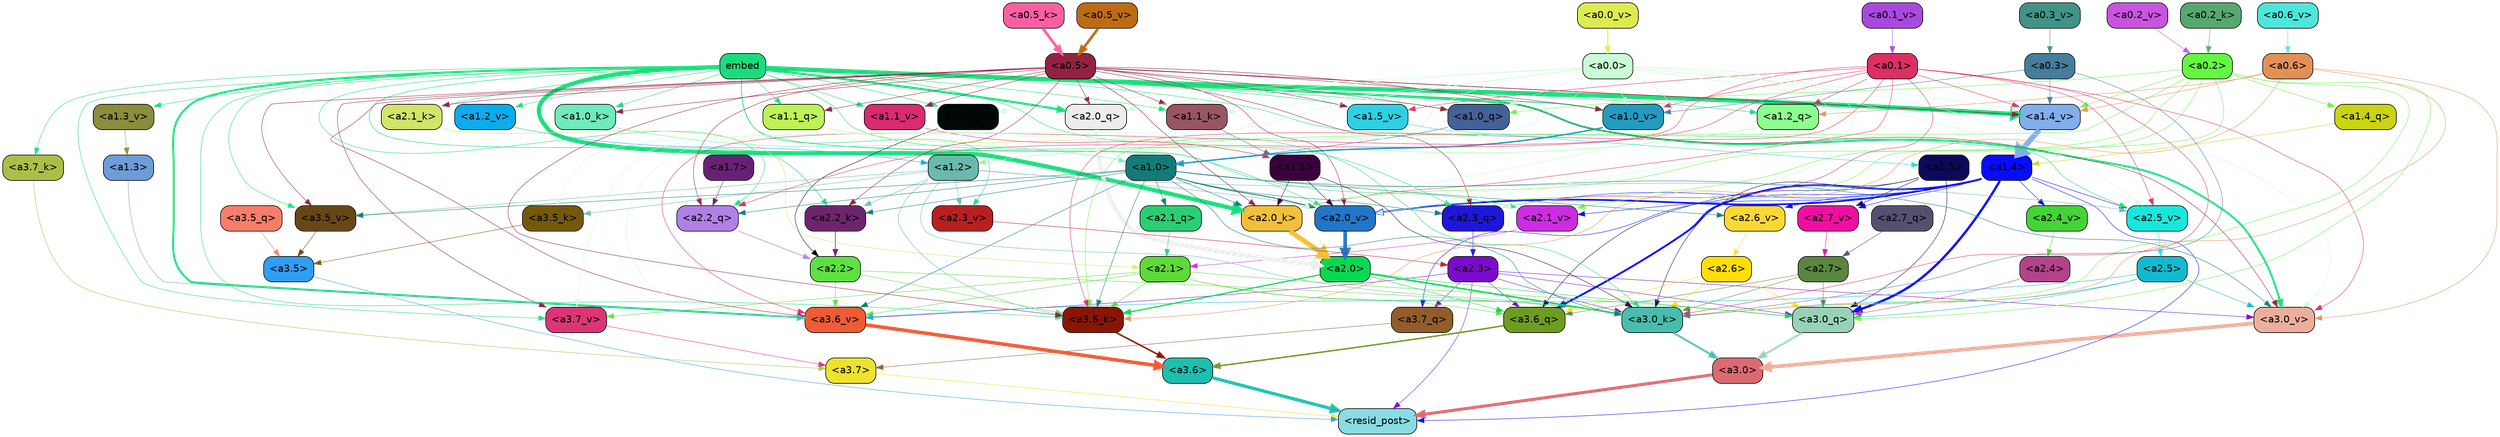 strict digraph "" {
	graph [bgcolor=transparent,
		layout=dot,
		overlap=false,
		splines=true
	];
	"<a3.7>"	[color=black,
		fillcolor="#ede32c",
		fontname=Helvetica,
		shape=box,
		style="filled, rounded"];
	"<resid_post>"	[color=black,
		fillcolor="#88dce4",
		fontname=Helvetica,
		shape=box,
		style="filled, rounded"];
	"<a3.7>" -> "<resid_post>"	[color="#ede32c",
		penwidth=0.6239100098609924];
	"<a3.6>"	[color=black,
		fillcolor="#1dbfaf",
		fontname=Helvetica,
		shape=box,
		style="filled, rounded"];
	"<a3.6>" -> "<resid_post>"	[color="#1dbfaf",
		penwidth=4.569062113761902];
	"<a3.5>"	[color=black,
		fillcolor="#309ef1",
		fontname=Helvetica,
		shape=box,
		style="filled, rounded"];
	"<a3.5>" -> "<resid_post>"	[color="#309ef1",
		penwidth=0.6];
	"<a3.0>"	[color=black,
		fillcolor="#dc6a72",
		fontname=Helvetica,
		shape=box,
		style="filled, rounded"];
	"<a3.0>" -> "<resid_post>"	[color="#dc6a72",
		penwidth=4.283544182777405];
	"<a2.3>"	[color=black,
		fillcolor="#7b0bcd",
		fontname=Helvetica,
		shape=box,
		style="filled, rounded"];
	"<a2.3>" -> "<resid_post>"	[color="#7b0bcd",
		penwidth=0.6];
	"<a3.7_q>"	[color=black,
		fillcolor="#925c2b",
		fontname=Helvetica,
		shape=box,
		style="filled, rounded"];
	"<a2.3>" -> "<a3.7_q>"	[color="#7b0bcd",
		penwidth=0.6];
	"<a3.6_q>"	[color=black,
		fillcolor="#6d9c20",
		fontname=Helvetica,
		shape=box,
		style="filled, rounded"];
	"<a2.3>" -> "<a3.6_q>"	[color="#7b0bcd",
		penwidth=0.6];
	"<a3.0_q>"	[color=black,
		fillcolor="#98d2b6",
		fontname=Helvetica,
		shape=box,
		style="filled, rounded"];
	"<a2.3>" -> "<a3.0_q>"	[color="#7b0bcd",
		penwidth=0.6];
	"<a3.0_k>"	[color=black,
		fillcolor="#48bdae",
		fontname=Helvetica,
		shape=box,
		style="filled, rounded"];
	"<a2.3>" -> "<a3.0_k>"	[color="#7b0bcd",
		penwidth=0.6];
	"<a3.6_v>"	[color=black,
		fillcolor="#ee5b35",
		fontname=Helvetica,
		shape=box,
		style="filled, rounded"];
	"<a2.3>" -> "<a3.6_v>"	[color="#7b0bcd",
		penwidth=0.6];
	"<a3.0_v>"	[color=black,
		fillcolor="#ecaf9c",
		fontname=Helvetica,
		shape=box,
		style="filled, rounded"];
	"<a2.3>" -> "<a3.0_v>"	[color="#7b0bcd",
		penwidth=0.6];
	"<a1.4>"	[color=black,
		fillcolor="#070bfe",
		fontname=Helvetica,
		shape=box,
		style="filled, rounded"];
	"<a1.4>" -> "<resid_post>"	[color="#070bfe",
		penwidth=0.6];
	"<a1.4>" -> "<a3.7_q>"	[color="#070bfe",
		penwidth=0.6];
	"<a1.4>" -> "<a3.6_q>"	[color="#070bfe",
		penwidth=2.6908124685287476];
	"<a1.4>" -> "<a3.0_q>"	[color="#070bfe",
		penwidth=3.32076895236969];
	"<a2.3_q>"	[color=black,
		fillcolor="#1e16da",
		fontname=Helvetica,
		shape=box,
		style="filled, rounded"];
	"<a1.4>" -> "<a2.3_q>"	[color="#070bfe",
		penwidth=0.6];
	"<a2.7_v>"	[color=black,
		fillcolor="#f10da0",
		fontname=Helvetica,
		shape=box,
		style="filled, rounded"];
	"<a1.4>" -> "<a2.7_v>"	[color="#070bfe",
		penwidth=0.6];
	"<a2.6_v>"	[color=black,
		fillcolor="#fad834",
		fontname=Helvetica,
		shape=box,
		style="filled, rounded"];
	"<a1.4>" -> "<a2.6_v>"	[color="#070bfe",
		penwidth=0.6];
	"<a2.5_v>"	[color=black,
		fillcolor="#18e7dd",
		fontname=Helvetica,
		shape=box,
		style="filled, rounded"];
	"<a1.4>" -> "<a2.5_v>"	[color="#070bfe",
		penwidth=0.6];
	"<a2.4_v>"	[color=black,
		fillcolor="#43d435",
		fontname=Helvetica,
		shape=box,
		style="filled, rounded"];
	"<a1.4>" -> "<a2.4_v>"	[color="#070bfe",
		penwidth=0.6];
	"<a2.1_v>"	[color=black,
		fillcolor="#ce2be3",
		fontname=Helvetica,
		shape=box,
		style="filled, rounded"];
	"<a1.4>" -> "<a2.1_v>"	[color="#070bfe",
		penwidth=0.6];
	"<a2.0_v>"	[color=black,
		fillcolor="#2176c9",
		fontname=Helvetica,
		shape=box,
		style="filled, rounded"];
	"<a1.4>" -> "<a2.0_v>"	[color="#070bfe",
		penwidth=2.3065454959869385];
	"<a3.7_q>" -> "<a3.7>"	[color="#925c2b",
		penwidth=0.6];
	"<a3.6_q>" -> "<a3.6>"	[color="#6d9c20",
		penwidth=2.03758105635643];
	"<a3.5_q>"	[color=black,
		fillcolor="#f87d69",
		fontname=Helvetica,
		shape=box,
		style="filled, rounded"];
	"<a3.5_q>" -> "<a3.5>"	[color="#f87d69",
		penwidth=0.6];
	"<a3.0_q>" -> "<a3.0>"	[color="#98d2b6",
		penwidth=2.8638100624084473];
	"<a3.7_k>"	[color=black,
		fillcolor="#abbe47",
		fontname=Helvetica,
		shape=box,
		style="filled, rounded"];
	"<a3.7_k>" -> "<a3.7>"	[color="#abbe47",
		penwidth=0.6];
	"<a3.6_k>"	[color=black,
		fillcolor="#891602",
		fontname=Helvetica,
		shape=box,
		style="filled, rounded"];
	"<a3.6_k>" -> "<a3.6>"	[color="#891602",
		penwidth=2.174198240041733];
	"<a3.5_k>"	[color=black,
		fillcolor="#74590b",
		fontname=Helvetica,
		shape=box,
		style="filled, rounded"];
	"<a3.5_k>" -> "<a3.5>"	[color="#74590b",
		penwidth=0.6];
	"<a3.0_k>" -> "<a3.0>"	[color="#48bdae",
		penwidth=2.6274144649505615];
	"<a3.7_v>"	[color=black,
		fillcolor="#dc3575",
		fontname=Helvetica,
		shape=box,
		style="filled, rounded"];
	"<a3.7_v>" -> "<a3.7>"	[color="#dc3575",
		penwidth=0.6];
	"<a3.6_v>" -> "<a3.6>"	[color="#ee5b35",
		penwidth=5.002329230308533];
	"<a3.5_v>"	[color=black,
		fillcolor="#684716",
		fontname=Helvetica,
		shape=box,
		style="filled, rounded"];
	"<a3.5_v>" -> "<a3.5>"	[color="#684716",
		penwidth=0.6];
	"<a3.0_v>" -> "<a3.0>"	[color="#ecaf9c",
		penwidth=5.188832879066467];
	"<a2.7>"	[color=black,
		fillcolor="#5a8642",
		fontname=Helvetica,
		shape=box,
		style="filled, rounded"];
	"<a2.7>" -> "<a3.6_q>"	[color="#5a8642",
		penwidth=0.6];
	"<a2.7>" -> "<a3.0_q>"	[color="#5a8642",
		penwidth=0.6];
	"<a2.7>" -> "<a3.0_k>"	[color="#5a8642",
		penwidth=0.6];
	"<a2.6>"	[color=black,
		fillcolor="#fddd0a",
		fontname=Helvetica,
		shape=box,
		style="filled, rounded"];
	"<a2.6>" -> "<a3.6_q>"	[color="#fddd0a",
		penwidth=0.6];
	"<a2.6>" -> "<a3.0_q>"	[color="#fddd0a",
		penwidth=0.6];
	"<a2.6>" -> "<a3.0_k>"	[color="#fddd0a",
		penwidth=0.6];
	"<a2.1>"	[color=black,
		fillcolor="#5eda39",
		fontname=Helvetica,
		shape=box,
		style="filled, rounded"];
	"<a2.1>" -> "<a3.6_q>"	[color="#5eda39",
		penwidth=0.6];
	"<a2.1>" -> "<a3.0_q>"	[color="#5eda39",
		penwidth=0.6];
	"<a2.1>" -> "<a3.6_k>"	[color="#5eda39",
		penwidth=0.6];
	"<a2.1>" -> "<a3.0_k>"	[color="#5eda39",
		penwidth=0.6];
	"<a2.1>" -> "<a3.7_v>"	[color="#5eda39",
		penwidth=0.6];
	"<a2.1>" -> "<a3.6_v>"	[color="#5eda39",
		penwidth=0.6];
	"<a2.0>"	[color=black,
		fillcolor="#0ad852",
		fontname=Helvetica,
		shape=box,
		style="filled, rounded"];
	"<a2.0>" -> "<a3.6_q>"	[color="#0ad852",
		penwidth=0.6];
	"<a2.0>" -> "<a3.0_q>"	[color="#0ad852",
		penwidth=0.6];
	"<a2.0>" -> "<a3.6_k>"	[color="#0ad852",
		penwidth=1.6254686117172241];
	"<a2.0>" -> "<a3.0_k>"	[color="#0ad852",
		penwidth=2.182972814887762];
	"<a1.5>"	[color=black,
		fillcolor="#0c0959",
		fontname=Helvetica,
		shape=box,
		style="filled, rounded"];
	"<a1.5>" -> "<a3.6_q>"	[color="#0c0959",
		penwidth=0.6];
	"<a1.5>" -> "<a3.0_q>"	[color="#0c0959",
		penwidth=0.6];
	"<a1.5>" -> "<a3.0_k>"	[color="#0c0959",
		penwidth=0.6];
	"<a1.5>" -> "<a2.7_v>"	[color="#0c0959",
		penwidth=0.6];
	"<a2.5>"	[color=black,
		fillcolor="#13bacf",
		fontname=Helvetica,
		shape=box,
		style="filled, rounded"];
	"<a2.5>" -> "<a3.0_q>"	[color="#13bacf",
		penwidth=0.6];
	"<a2.5>" -> "<a3.0_k>"	[color="#13bacf",
		penwidth=0.6];
	"<a2.5>" -> "<a3.6_v>"	[color="#13bacf",
		penwidth=0.6];
	"<a2.5>" -> "<a3.0_v>"	[color="#13bacf",
		penwidth=0.6];
	"<a2.4>"	[color=black,
		fillcolor="#b2438a",
		fontname=Helvetica,
		shape=box,
		style="filled, rounded"];
	"<a2.4>" -> "<a3.0_q>"	[color="#b2438a",
		penwidth=0.6];
	"<a0.2>"	[color=black,
		fillcolor="#64f641",
		fontname=Helvetica,
		shape=box,
		style="filled, rounded"];
	"<a0.2>" -> "<a3.0_q>"	[color="#64f641",
		penwidth=0.6];
	"<a0.2>" -> "<a3.6_k>"	[color="#64f641",
		penwidth=0.6];
	"<a0.2>" -> "<a3.0_k>"	[color="#64f641",
		penwidth=0.6];
	"<a2.0_k>"	[color=black,
		fillcolor="#f2bf3b",
		fontname=Helvetica,
		shape=box,
		style="filled, rounded"];
	"<a0.2>" -> "<a2.0_k>"	[color="#64f641",
		penwidth=0.6];
	"<a0.2>" -> "<a2.1_v>"	[color="#64f641",
		penwidth=0.6];
	"<a0.2>" -> "<a2.0_v>"	[color="#64f641",
		penwidth=0.6];
	"<a1.4_q>"	[color=black,
		fillcolor="#cad411",
		fontname=Helvetica,
		shape=box,
		style="filled, rounded"];
	"<a0.2>" -> "<a1.4_q>"	[color="#64f641",
		penwidth=0.6];
	"<a1.0_q>"	[color=black,
		fillcolor="#446199",
		fontname=Helvetica,
		shape=box,
		style="filled, rounded"];
	"<a0.2>" -> "<a1.0_q>"	[color="#64f641",
		penwidth=0.6];
	"<a1.4_v>"	[color=black,
		fillcolor="#82aeeb",
		fontname=Helvetica,
		shape=box,
		style="filled, rounded"];
	"<a0.2>" -> "<a1.4_v>"	[color="#64f641",
		penwidth=0.6];
	embed	[color=black,
		fillcolor="#19dd7b",
		fontname=Helvetica,
		shape=box,
		style="filled, rounded"];
	embed -> "<a3.7_k>"	[color="#19dd7b",
		penwidth=0.6];
	embed -> "<a3.6_k>"	[color="#19dd7b",
		penwidth=0.6];
	embed -> "<a3.0_k>"	[color="#19dd7b",
		penwidth=0.6];
	embed -> "<a3.7_v>"	[color="#19dd7b",
		penwidth=0.6];
	embed -> "<a3.6_v>"	[color="#19dd7b",
		penwidth=2.809220314025879];
	embed -> "<a3.5_v>"	[color="#19dd7b",
		penwidth=0.6];
	embed -> "<a3.0_v>"	[color="#19dd7b",
		penwidth=2.754121422767639];
	embed -> "<a2.3_q>"	[color="#19dd7b",
		penwidth=0.6];
	"<a2.2_q>"	[color=black,
		fillcolor="#af80e5",
		fontname=Helvetica,
		shape=box,
		style="filled, rounded"];
	embed -> "<a2.2_q>"	[color="#19dd7b",
		penwidth=0.6];
	"<a2.0_q>"	[color=black,
		fillcolor="#eceeec",
		fontname=Helvetica,
		shape=box,
		style="filled, rounded"];
	embed -> "<a2.0_q>"	[color="#19dd7b",
		penwidth=3.102177858352661];
	"<a2.2_k>"	[color=black,
		fillcolor="#6e246d",
		fontname=Helvetica,
		shape=box,
		style="filled, rounded"];
	embed -> "<a2.2_k>"	[color="#19dd7b",
		penwidth=0.6805839538574219];
	"<a2.1_k>"	[color=black,
		fillcolor="#d2e46a",
		fontname=Helvetica,
		shape=box,
		style="filled, rounded"];
	embed -> "<a2.1_k>"	[color="#19dd7b",
		penwidth=0.6];
	embed -> "<a2.0_k>"	[color="#19dd7b",
		penwidth=5.977519929409027];
	embed -> "<a2.5_v>"	[color="#19dd7b",
		penwidth=0.6];
	"<a2.3_v>"	[color=black,
		fillcolor="#b81f1f",
		fontname=Helvetica,
		shape=box,
		style="filled, rounded"];
	embed -> "<a2.3_v>"	[color="#19dd7b",
		penwidth=0.6];
	"<a2.2_v>"	[color=black,
		fillcolor="#000906",
		fontname=Helvetica,
		shape=box,
		style="filled, rounded"];
	embed -> "<a2.2_v>"	[color="#19dd7b",
		penwidth=0.6436443328857422];
	embed -> "<a2.1_v>"	[color="#19dd7b",
		penwidth=0.6];
	embed -> "<a2.0_v>"	[color="#19dd7b",
		penwidth=0.6];
	"<a1.2_q>"	[color=black,
		fillcolor="#8cff8f",
		fontname=Helvetica,
		shape=box,
		style="filled, rounded"];
	embed -> "<a1.2_q>"	[color="#19dd7b",
		penwidth=0.6224298477172852];
	"<a1.1_q>"	[color=black,
		fillcolor="#bdf355",
		fontname=Helvetica,
		shape=box,
		style="filled, rounded"];
	embed -> "<a1.1_q>"	[color="#19dd7b",
		penwidth=0.6];
	embed -> "<a1.0_q>"	[color="#19dd7b",
		penwidth=0.6];
	"<a1.1_k>"	[color=black,
		fillcolor="#995561",
		fontname=Helvetica,
		shape=box,
		style="filled, rounded"];
	embed -> "<a1.1_k>"	[color="#19dd7b",
		penwidth=0.6];
	"<a1.0_k>"	[color=black,
		fillcolor="#6feabd",
		fontname=Helvetica,
		shape=box,
		style="filled, rounded"];
	embed -> "<a1.0_k>"	[color="#19dd7b",
		penwidth=0.6];
	"<a1.5_v>"	[color=black,
		fillcolor="#2fd0e3",
		fontname=Helvetica,
		shape=box,
		style="filled, rounded"];
	embed -> "<a1.5_v>"	[color="#19dd7b",
		penwidth=0.6];
	embed -> "<a1.4_v>"	[color="#19dd7b",
		penwidth=6.155339062213898];
	"<a1.3_v>"	[color=black,
		fillcolor="#8a8d3b",
		fontname=Helvetica,
		shape=box,
		style="filled, rounded"];
	embed -> "<a1.3_v>"	[color="#19dd7b",
		penwidth=0.6];
	"<a1.2_v>"	[color=black,
		fillcolor="#0cabed",
		fontname=Helvetica,
		shape=box,
		style="filled, rounded"];
	embed -> "<a1.2_v>"	[color="#19dd7b",
		penwidth=0.6];
	"<a1.1_v>"	[color=black,
		fillcolor="#d82c6e",
		fontname=Helvetica,
		shape=box,
		style="filled, rounded"];
	embed -> "<a1.1_v>"	[color="#19dd7b",
		penwidth=0.6];
	"<a1.0_v>"	[color=black,
		fillcolor="#229bbf",
		fontname=Helvetica,
		shape=box,
		style="filled, rounded"];
	embed -> "<a1.0_v>"	[color="#19dd7b",
		penwidth=1.3890299797058105];
	"<a2.2>"	[color=black,
		fillcolor="#5de142",
		fontname=Helvetica,
		shape=box,
		style="filled, rounded"];
	"<a2.2>" -> "<a3.6_k>"	[color="#5de142",
		penwidth=0.6];
	"<a2.2>" -> "<a3.0_k>"	[color="#5de142",
		penwidth=0.6065438985824585];
	"<a2.2>" -> "<a3.6_v>"	[color="#5de142",
		penwidth=0.6];
	"<a1.2>"	[color=black,
		fillcolor="#6bb9ac",
		fontname=Helvetica,
		shape=box,
		style="filled, rounded"];
	"<a1.2>" -> "<a3.6_k>"	[color="#6bb9ac",
		penwidth=0.6];
	"<a1.2>" -> "<a3.5_k>"	[color="#6bb9ac",
		penwidth=0.6];
	"<a1.2>" -> "<a3.0_k>"	[color="#6bb9ac",
		penwidth=0.6];
	"<a1.2>" -> "<a3.5_v>"	[color="#6bb9ac",
		penwidth=0.6];
	"<a1.2>" -> "<a2.2_k>"	[color="#6bb9ac",
		penwidth=0.6];
	"<a1.2>" -> "<a2.5_v>"	[color="#6bb9ac",
		penwidth=0.6];
	"<a1.2>" -> "<a2.3_v>"	[color="#6bb9ac",
		penwidth=0.6];
	"<a1.2>" -> "<a2.0_v>"	[color="#6bb9ac",
		penwidth=0.6];
	"<a1.0>"	[color=black,
		fillcolor="#117c77",
		fontname=Helvetica,
		shape=box,
		style="filled, rounded"];
	"<a1.0>" -> "<a3.6_k>"	[color="#117c77",
		penwidth=0.6];
	"<a1.0>" -> "<a3.0_k>"	[color="#117c77",
		penwidth=0.6];
	"<a1.0>" -> "<a3.6_v>"	[color="#117c77",
		penwidth=0.6];
	"<a1.0>" -> "<a3.5_v>"	[color="#117c77",
		penwidth=0.6];
	"<a1.0>" -> "<a3.0_v>"	[color="#117c77",
		penwidth=0.6];
	"<a1.0>" -> "<a2.3_q>"	[color="#117c77",
		penwidth=0.6];
	"<a1.0>" -> "<a2.2_q>"	[color="#117c77",
		penwidth=0.6];
	"<a2.1_q>"	[color=black,
		fillcolor="#2ace74",
		fontname=Helvetica,
		shape=box,
		style="filled, rounded"];
	"<a1.0>" -> "<a2.1_q>"	[color="#117c77",
		penwidth=0.6];
	"<a1.0>" -> "<a2.2_k>"	[color="#117c77",
		penwidth=0.6];
	"<a1.0>" -> "<a2.0_k>"	[color="#117c77",
		penwidth=0.6];
	"<a1.0>" -> "<a2.6_v>"	[color="#117c77",
		penwidth=0.6];
	"<a1.0>" -> "<a2.0_v>"	[color="#117c77",
		penwidth=1.2192587852478027];
	"<a0.6>"	[color=black,
		fillcolor="#e29156",
		fontname=Helvetica,
		shape=box,
		style="filled, rounded"];
	"<a0.6>" -> "<a3.6_k>"	[color="#e29156",
		penwidth=0.6];
	"<a0.6>" -> "<a3.0_k>"	[color="#e29156",
		penwidth=0.6];
	"<a0.6>" -> "<a3.0_v>"	[color="#e29156",
		penwidth=0.6];
	"<a0.6>" -> "<a1.2_q>"	[color="#e29156",
		penwidth=0.6];
	"<a0.6>" -> "<a1.4_v>"	[color="#e29156",
		penwidth=0.6];
	"<a0.5>"	[color=black,
		fillcolor="#922241",
		fontname=Helvetica,
		shape=box,
		style="filled, rounded"];
	"<a0.5>" -> "<a3.6_k>"	[color="#922241",
		penwidth=0.6];
	"<a0.5>" -> "<a3.7_v>"	[color="#922241",
		penwidth=0.6];
	"<a0.5>" -> "<a3.6_v>"	[color="#922241",
		penwidth=0.6];
	"<a0.5>" -> "<a3.5_v>"	[color="#922241",
		penwidth=0.6];
	"<a0.5>" -> "<a3.0_v>"	[color="#922241",
		penwidth=0.6120390892028809];
	"<a0.5>" -> "<a2.3_q>"	[color="#922241",
		penwidth=0.6];
	"<a0.5>" -> "<a2.2_q>"	[color="#922241",
		penwidth=0.6];
	"<a0.5>" -> "<a2.0_q>"	[color="#922241",
		penwidth=0.6];
	"<a0.5>" -> "<a2.2_k>"	[color="#922241",
		penwidth=0.6];
	"<a0.5>" -> "<a2.1_k>"	[color="#922241",
		penwidth=0.6];
	"<a0.5>" -> "<a2.0_k>"	[color="#922241",
		penwidth=0.658348560333252];
	"<a0.5>" -> "<a2.0_v>"	[color="#922241",
		penwidth=0.6];
	"<a0.5>" -> "<a1.1_q>"	[color="#922241",
		penwidth=0.6];
	"<a0.5>" -> "<a1.0_q>"	[color="#922241",
		penwidth=0.6];
	"<a0.5>" -> "<a1.1_k>"	[color="#922241",
		penwidth=0.6];
	"<a0.5>" -> "<a1.0_k>"	[color="#922241",
		penwidth=0.6];
	"<a0.5>" -> "<a1.5_v>"	[color="#922241",
		penwidth=0.6];
	"<a0.5>" -> "<a1.4_v>"	[color="#922241",
		penwidth=0.9002184867858887];
	"<a0.5>" -> "<a1.1_v>"	[color="#922241",
		penwidth=0.6];
	"<a0.5>" -> "<a1.0_v>"	[color="#922241",
		penwidth=0.6];
	"<a0.1>"	[color=black,
		fillcolor="#dc2f62",
		fontname=Helvetica,
		shape=box,
		style="filled, rounded"];
	"<a0.1>" -> "<a3.6_k>"	[color="#dc2f62",
		penwidth=0.6];
	"<a0.1>" -> "<a3.0_k>"	[color="#dc2f62",
		penwidth=0.6];
	"<a0.1>" -> "<a3.6_v>"	[color="#dc2f62",
		penwidth=0.6];
	"<a0.1>" -> "<a3.0_v>"	[color="#dc2f62",
		penwidth=0.6];
	"<a0.1>" -> "<a2.3_q>"	[color="#dc2f62",
		penwidth=0.6];
	"<a0.1>" -> "<a2.2_q>"	[color="#dc2f62",
		penwidth=0.6];
	"<a0.1>" -> "<a2.0_k>"	[color="#dc2f62",
		penwidth=0.6];
	"<a0.1>" -> "<a2.5_v>"	[color="#dc2f62",
		penwidth=0.6];
	"<a0.1>" -> "<a1.2_q>"	[color="#dc2f62",
		penwidth=0.6];
	"<a0.1>" -> "<a1.5_v>"	[color="#dc2f62",
		penwidth=0.6];
	"<a0.1>" -> "<a1.4_v>"	[color="#dc2f62",
		penwidth=0.6];
	"<a0.1>" -> "<a1.0_v>"	[color="#dc2f62",
		penwidth=0.6];
	"<a0.0>"	[color=black,
		fillcolor="#cafdd6",
		fontname=Helvetica,
		shape=box,
		style="filled, rounded"];
	"<a0.0>" -> "<a3.5_k>"	[color="#cafdd6",
		penwidth=0.6];
	"<a0.0>" -> "<a3.7_v>"	[color="#cafdd6",
		penwidth=0.6];
	"<a0.0>" -> "<a3.6_v>"	[color="#cafdd6",
		penwidth=0.6];
	"<a0.0>" -> "<a3.0_v>"	[color="#cafdd6",
		penwidth=0.6];
	"<a0.0>" -> "<a2.3_q>"	[color="#cafdd6",
		penwidth=0.6];
	"<a0.0>" -> "<a2.0_q>"	[color="#cafdd6",
		penwidth=0.6];
	"<a0.0>" -> "<a2.0_k>"	[color="#cafdd6",
		penwidth=0.6];
	"<a0.0>" -> "<a2.5_v>"	[color="#cafdd6",
		penwidth=0.6];
	"<a0.0>" -> "<a2.2_v>"	[color="#cafdd6",
		penwidth=0.6];
	"<a0.0>" -> "<a2.0_v>"	[color="#cafdd6",
		penwidth=0.6];
	"<a0.0>" -> "<a1.0_q>"	[color="#cafdd6",
		penwidth=0.6];
	"<a0.0>" -> "<a1.1_k>"	[color="#cafdd6",
		penwidth=0.6];
	"<a0.0>" -> "<a1.4_v>"	[color="#cafdd6",
		penwidth=0.6];
	"<a0.0>" -> "<a1.0_v>"	[color="#cafdd6",
		penwidth=0.6];
	"<a1.1>"	[color=black,
		fillcolor="#3a023b",
		fontname=Helvetica,
		shape=box,
		style="filled, rounded"];
	"<a1.1>" -> "<a3.0_k>"	[color="#3a023b",
		penwidth=0.6];
	"<a1.1>" -> "<a2.0_k>"	[color="#3a023b",
		penwidth=0.6];
	"<a1.1>" -> "<a2.0_v>"	[color="#3a023b",
		penwidth=0.6];
	"<a0.3>"	[color=black,
		fillcolor="#467d9c",
		fontname=Helvetica,
		shape=box,
		style="filled, rounded"];
	"<a0.3>" -> "<a3.0_k>"	[color="#467d9c",
		penwidth=0.6];
	"<a0.3>" -> "<a1.4_v>"	[color="#467d9c",
		penwidth=0.6];
	"<a0.3>" -> "<a1.0_v>"	[color="#467d9c",
		penwidth=0.6];
	"<a1.3>"	[color=black,
		fillcolor="#6d9cd9",
		fontname=Helvetica,
		shape=box,
		style="filled, rounded"];
	"<a1.3>" -> "<a3.6_v>"	[color="#6d9cd9",
		penwidth=0.6];
	"<a2.7_q>"	[color=black,
		fillcolor="#545170",
		fontname=Helvetica,
		shape=box,
		style="filled, rounded"];
	"<a2.7_q>" -> "<a2.7>"	[color="#545170",
		penwidth=0.6];
	"<a2.3_q>" -> "<a2.3>"	[color="#1e16da",
		penwidth=0.6];
	"<a2.2_q>" -> "<a2.2>"	[color="#af80e5",
		penwidth=0.7585353851318359];
	"<a2.1_q>" -> "<a2.1>"	[color="#2ace74",
		penwidth=0.6];
	"<a2.0_q>" -> "<a2.0>"	[color="#eceeec",
		penwidth=6.189085364341736];
	"<a2.2_k>" -> "<a2.2>"	[color="#6e246d",
		penwidth=0.87534499168396];
	"<a2.1_k>" -> "<a2.1>"	[color="#d2e46a",
		penwidth=0.6];
	"<a2.0_k>" -> "<a2.0>"	[color="#f2bf3b",
		penwidth=7.056803464889526];
	"<a2.7_v>" -> "<a2.7>"	[color="#f10da0",
		penwidth=0.6];
	"<a2.6_v>" -> "<a2.6>"	[color="#fad834",
		penwidth=0.6];
	"<a2.5_v>" -> "<a2.5>"	[color="#18e7dd",
		penwidth=0.6];
	"<a2.4_v>" -> "<a2.4>"	[color="#43d435",
		penwidth=0.6];
	"<a2.3_v>" -> "<a2.3>"	[color="#b81f1f",
		penwidth=0.6];
	"<a2.2_v>" -> "<a2.2>"	[color="#000906",
		penwidth=0.6];
	"<a2.1_v>" -> "<a2.1>"	[color="#ce2be3",
		penwidth=0.6];
	"<a2.0_v>" -> "<a2.0>"	[color="#2176c9",
		penwidth=5.12138295173645];
	"<a1.7>"	[color=black,
		fillcolor="#672174",
		fontname=Helvetica,
		shape=box,
		style="filled, rounded"];
	"<a1.7>" -> "<a2.2_q>"	[color="#672174",
		penwidth=0.6];
	"<a1.4_q>" -> "<a1.4>"	[color="#cad411",
		penwidth=0.6];
	"<a1.2_q>" -> "<a1.2>"	[color="#8cff8f",
		penwidth=0.6036911010742188];
	"<a1.1_q>" -> "<a1.1>"	[color="#bdf355",
		penwidth=0.6];
	"<a1.0_q>" -> "<a1.0>"	[color="#446199",
		penwidth=0.6];
	"<a1.1_k>" -> "<a1.1>"	[color="#995561",
		penwidth=0.6];
	"<a1.0_k>" -> "<a1.0>"	[color="#6feabd",
		penwidth=0.6];
	"<a1.5_v>" -> "<a1.5>"	[color="#2fd0e3",
		penwidth=0.6];
	"<a1.4_v>" -> "<a1.4>"	[color="#82aeeb",
		penwidth=7.850657939910889];
	"<a1.3_v>" -> "<a1.3>"	[color="#8a8d3b",
		penwidth=0.6];
	"<a1.2_v>" -> "<a1.2>"	[color="#0cabed",
		penwidth=0.6];
	"<a1.1_v>" -> "<a1.1>"	[color="#d82c6e",
		penwidth=0.6];
	"<a1.0_v>" -> "<a1.0>"	[color="#229bbf",
		penwidth=2.021620035171509];
	"<a0.5_k>"	[color=black,
		fillcolor="#fb5fa2",
		fontname=Helvetica,
		shape=box,
		style="filled, rounded"];
	"<a0.5_k>" -> "<a0.5>"	[color="#fb5fa2",
		penwidth=3.968934178352356];
	"<a0.2_k>"	[color=black,
		fillcolor="#56a86f",
		fontname=Helvetica,
		shape=box,
		style="filled, rounded"];
	"<a0.2_k>" -> "<a0.2>"	[color="#56a86f",
		penwidth=0.6];
	"<a0.6_v>"	[color=black,
		fillcolor="#4ee6da",
		fontname=Helvetica,
		shape=box,
		style="filled, rounded"];
	"<a0.6_v>" -> "<a0.6>"	[color="#4ee6da",
		penwidth=0.6];
	"<a0.5_v>"	[color=black,
		fillcolor="#be6b13",
		fontname=Helvetica,
		shape=box,
		style="filled, rounded"];
	"<a0.5_v>" -> "<a0.5>"	[color="#be6b13",
		penwidth=3.7172799110412598];
	"<a0.3_v>"	[color=black,
		fillcolor="#419385",
		fontname=Helvetica,
		shape=box,
		style="filled, rounded"];
	"<a0.3_v>" -> "<a0.3>"	[color="#419385",
		penwidth=0.6];
	"<a0.2_v>"	[color=black,
		fillcolor="#c954df",
		fontname=Helvetica,
		shape=box,
		style="filled, rounded"];
	"<a0.2_v>" -> "<a0.2>"	[color="#c954df",
		penwidth=0.6];
	"<a0.1_v>"	[color=black,
		fillcolor="#a948df",
		fontname=Helvetica,
		shape=box,
		style="filled, rounded"];
	"<a0.1_v>" -> "<a0.1>"	[color="#a948df",
		penwidth=0.602088451385498];
	"<a0.0_v>"	[color=black,
		fillcolor="#ddeb51",
		fontname=Helvetica,
		shape=box,
		style="filled, rounded"];
	"<a0.0_v>" -> "<a0.0>"	[color="#ddeb51",
		penwidth=1.3448786735534668];
}
